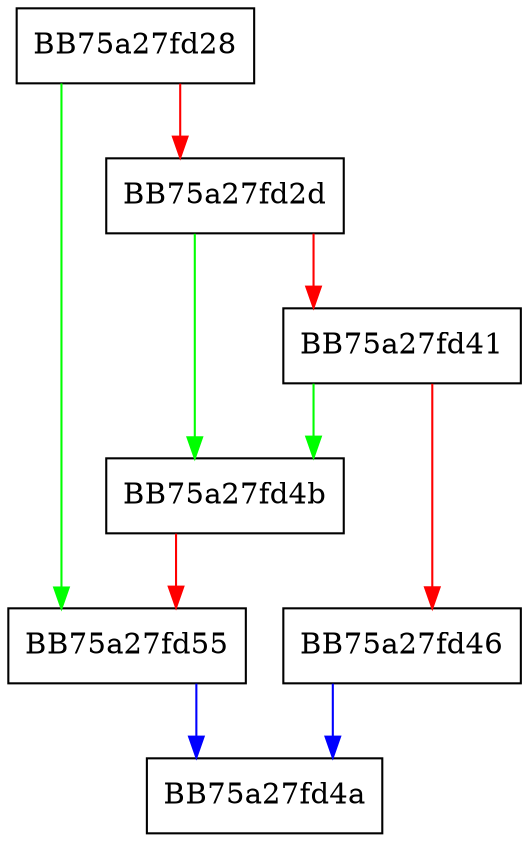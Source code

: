 digraph sqlite3ValueText {
  node [shape="box"];
  graph [splines=ortho];
  BB75a27fd28 -> BB75a27fd55 [color="green"];
  BB75a27fd28 -> BB75a27fd2d [color="red"];
  BB75a27fd2d -> BB75a27fd4b [color="green"];
  BB75a27fd2d -> BB75a27fd41 [color="red"];
  BB75a27fd41 -> BB75a27fd4b [color="green"];
  BB75a27fd41 -> BB75a27fd46 [color="red"];
  BB75a27fd46 -> BB75a27fd4a [color="blue"];
  BB75a27fd4b -> BB75a27fd55 [color="red"];
  BB75a27fd55 -> BB75a27fd4a [color="blue"];
}